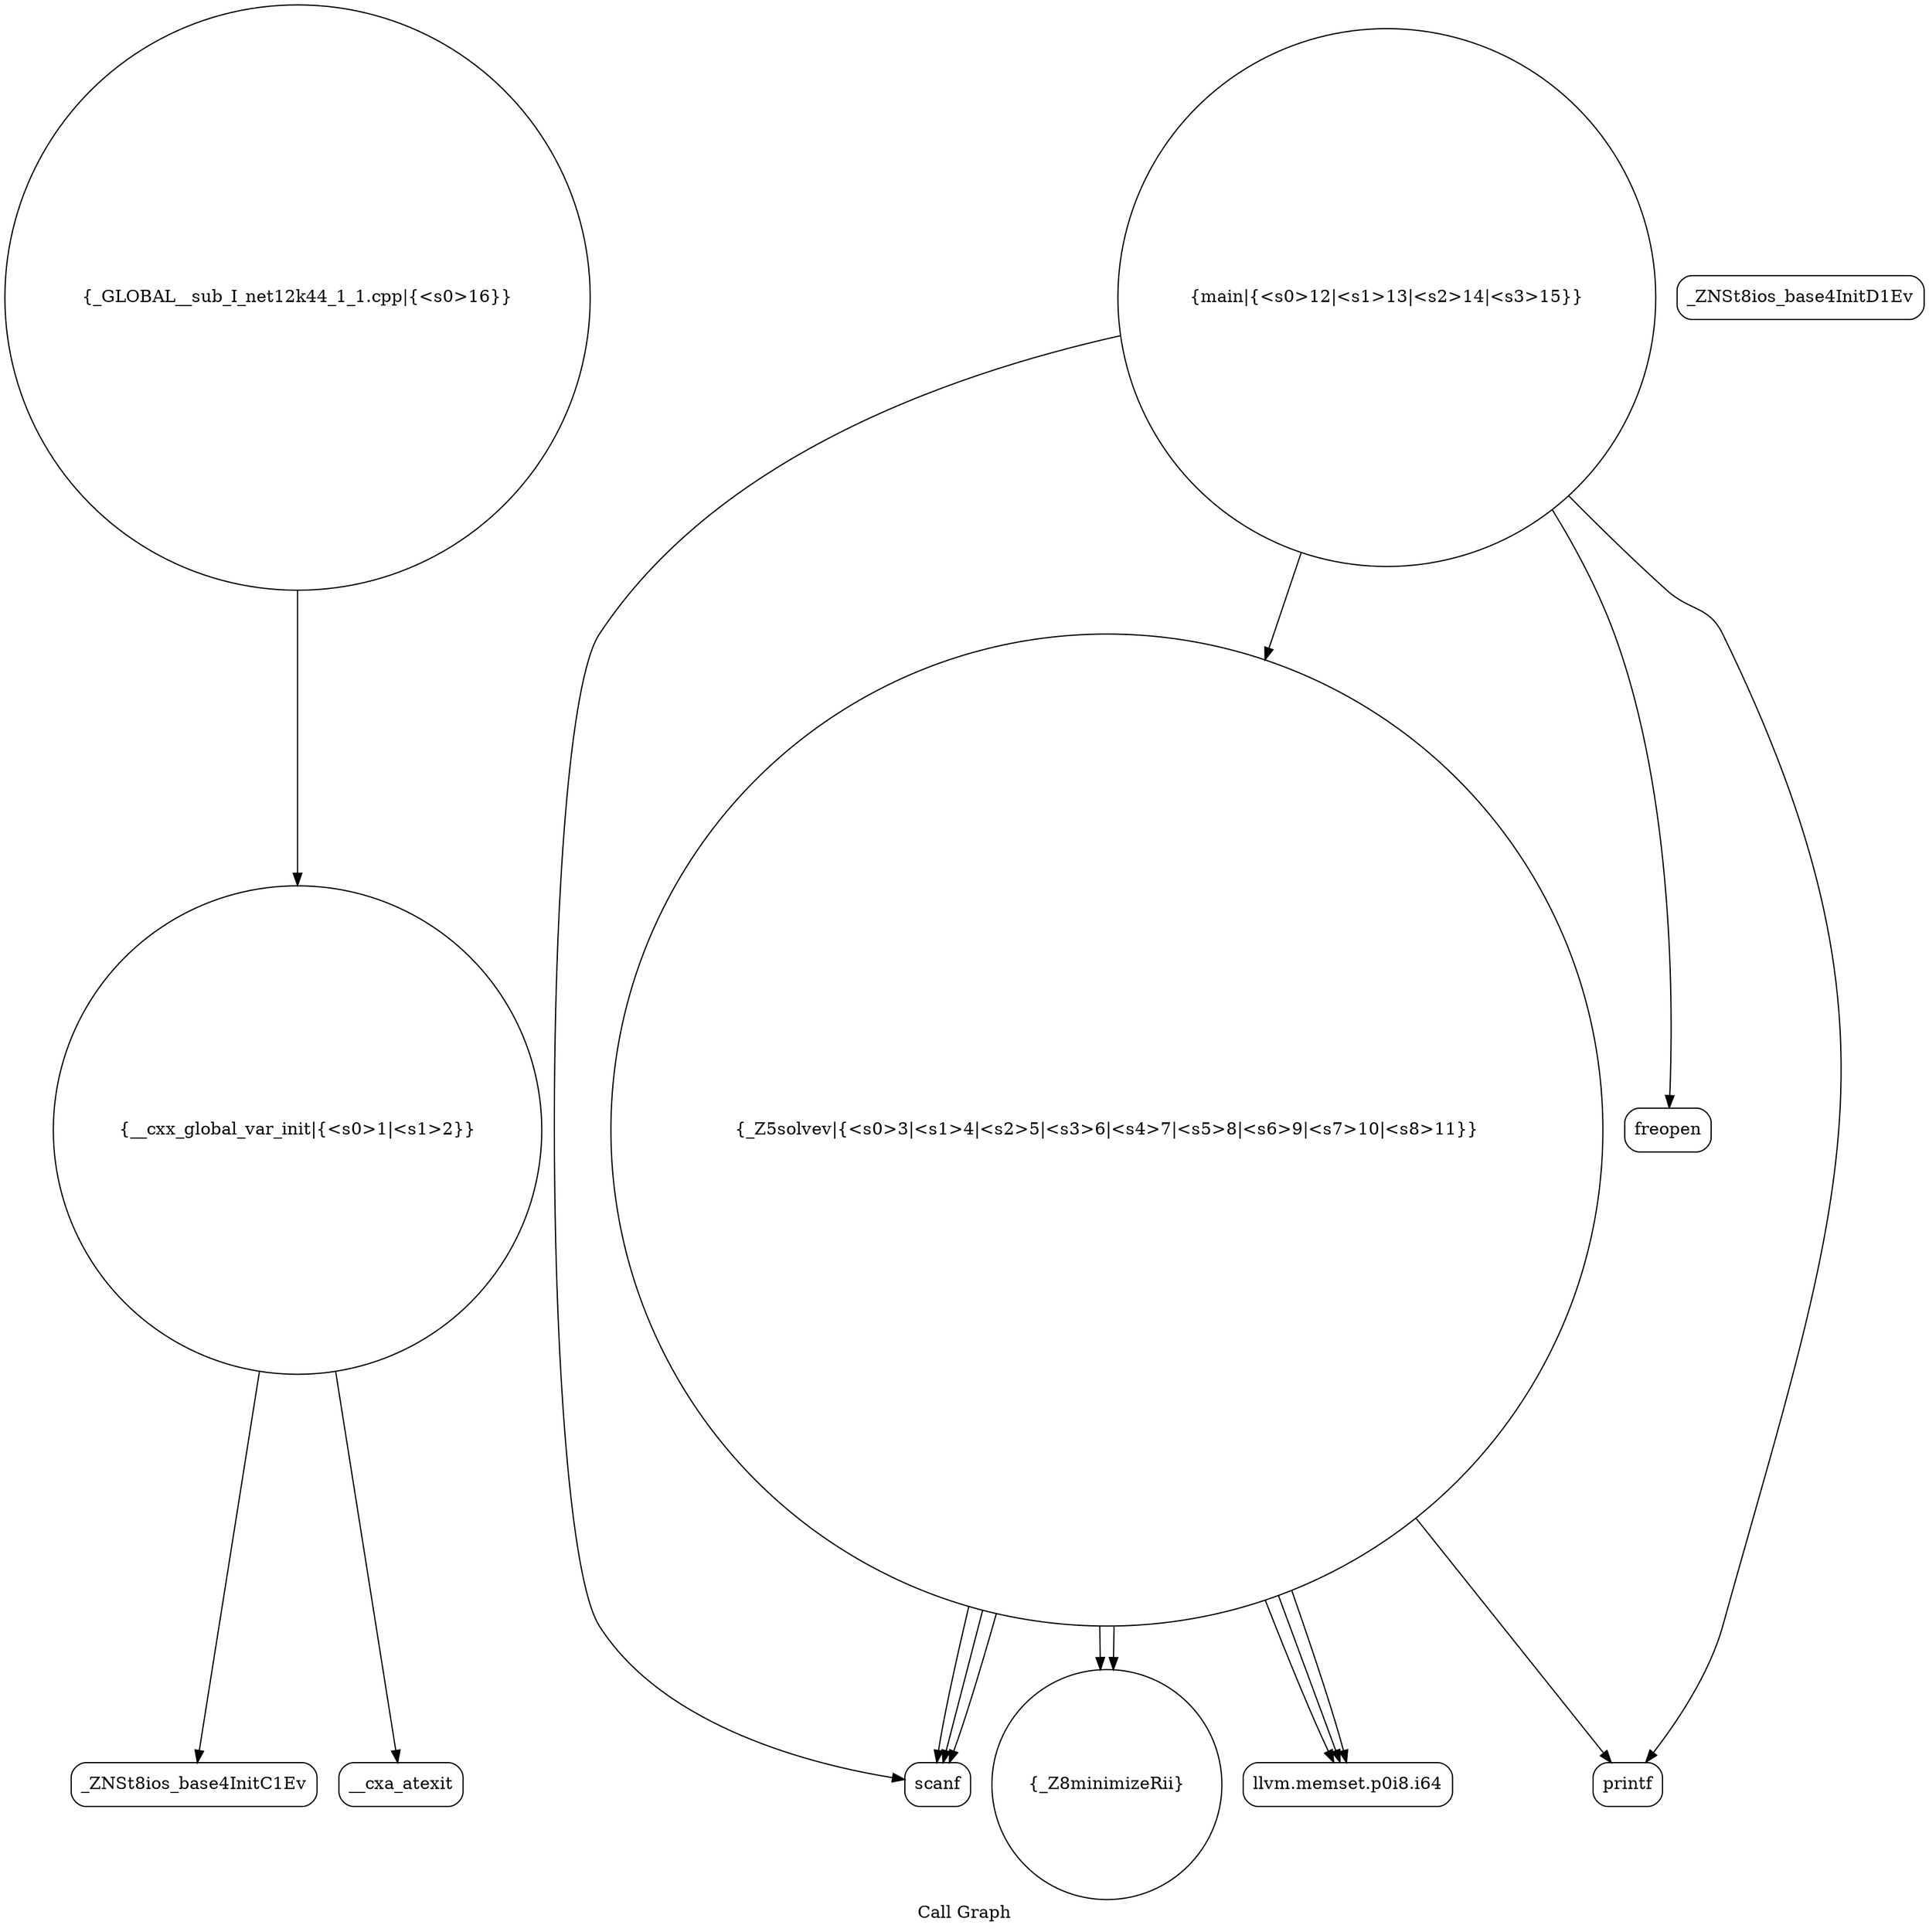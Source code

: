 digraph "Call Graph" {
	label="Call Graph";

	Node0x55f3300c7f80 [shape=record,shape=circle,label="{__cxx_global_var_init|{<s0>1|<s1>2}}"];
	Node0x55f3300c7f80:s0 -> Node0x55f3300c8410[color=black];
	Node0x55f3300c7f80:s1 -> Node0x55f3300c8510[color=black];
	Node0x55f3300c8710 [shape=record,shape=Mrecord,label="{scanf}"];
	Node0x55f3300c8490 [shape=record,shape=Mrecord,label="{_ZNSt8ios_base4InitD1Ev}"];
	Node0x55f3300c8810 [shape=record,shape=circle,label="{main|{<s0>12|<s1>13|<s2>14|<s3>15}}"];
	Node0x55f3300c8810:s0 -> Node0x55f3300c8890[color=black];
	Node0x55f3300c8810:s1 -> Node0x55f3300c8710[color=black];
	Node0x55f3300c8810:s2 -> Node0x55f3300c8790[color=black];
	Node0x55f3300c8810:s3 -> Node0x55f3300c8610[color=black];
	Node0x55f3300c8590 [shape=record,shape=circle,label="{_Z8minimizeRii}"];
	Node0x55f3300c8910 [shape=record,shape=circle,label="{_GLOBAL__sub_I_net12k44_1_1.cpp|{<s0>16}}"];
	Node0x55f3300c8910:s0 -> Node0x55f3300c7f80[color=black];
	Node0x55f3300c8690 [shape=record,shape=Mrecord,label="{llvm.memset.p0i8.i64}"];
	Node0x55f3300c8410 [shape=record,shape=Mrecord,label="{_ZNSt8ios_base4InitC1Ev}"];
	Node0x55f3300c8790 [shape=record,shape=Mrecord,label="{printf}"];
	Node0x55f3300c8510 [shape=record,shape=Mrecord,label="{__cxa_atexit}"];
	Node0x55f3300c8890 [shape=record,shape=Mrecord,label="{freopen}"];
	Node0x55f3300c8610 [shape=record,shape=circle,label="{_Z5solvev|{<s0>3|<s1>4|<s2>5|<s3>6|<s4>7|<s5>8|<s6>9|<s7>10|<s8>11}}"];
	Node0x55f3300c8610:s0 -> Node0x55f3300c8690[color=black];
	Node0x55f3300c8610:s1 -> Node0x55f3300c8690[color=black];
	Node0x55f3300c8610:s2 -> Node0x55f3300c8690[color=black];
	Node0x55f3300c8610:s3 -> Node0x55f3300c8710[color=black];
	Node0x55f3300c8610:s4 -> Node0x55f3300c8710[color=black];
	Node0x55f3300c8610:s5 -> Node0x55f3300c8710[color=black];
	Node0x55f3300c8610:s6 -> Node0x55f3300c8590[color=black];
	Node0x55f3300c8610:s7 -> Node0x55f3300c8590[color=black];
	Node0x55f3300c8610:s8 -> Node0x55f3300c8790[color=black];
}
